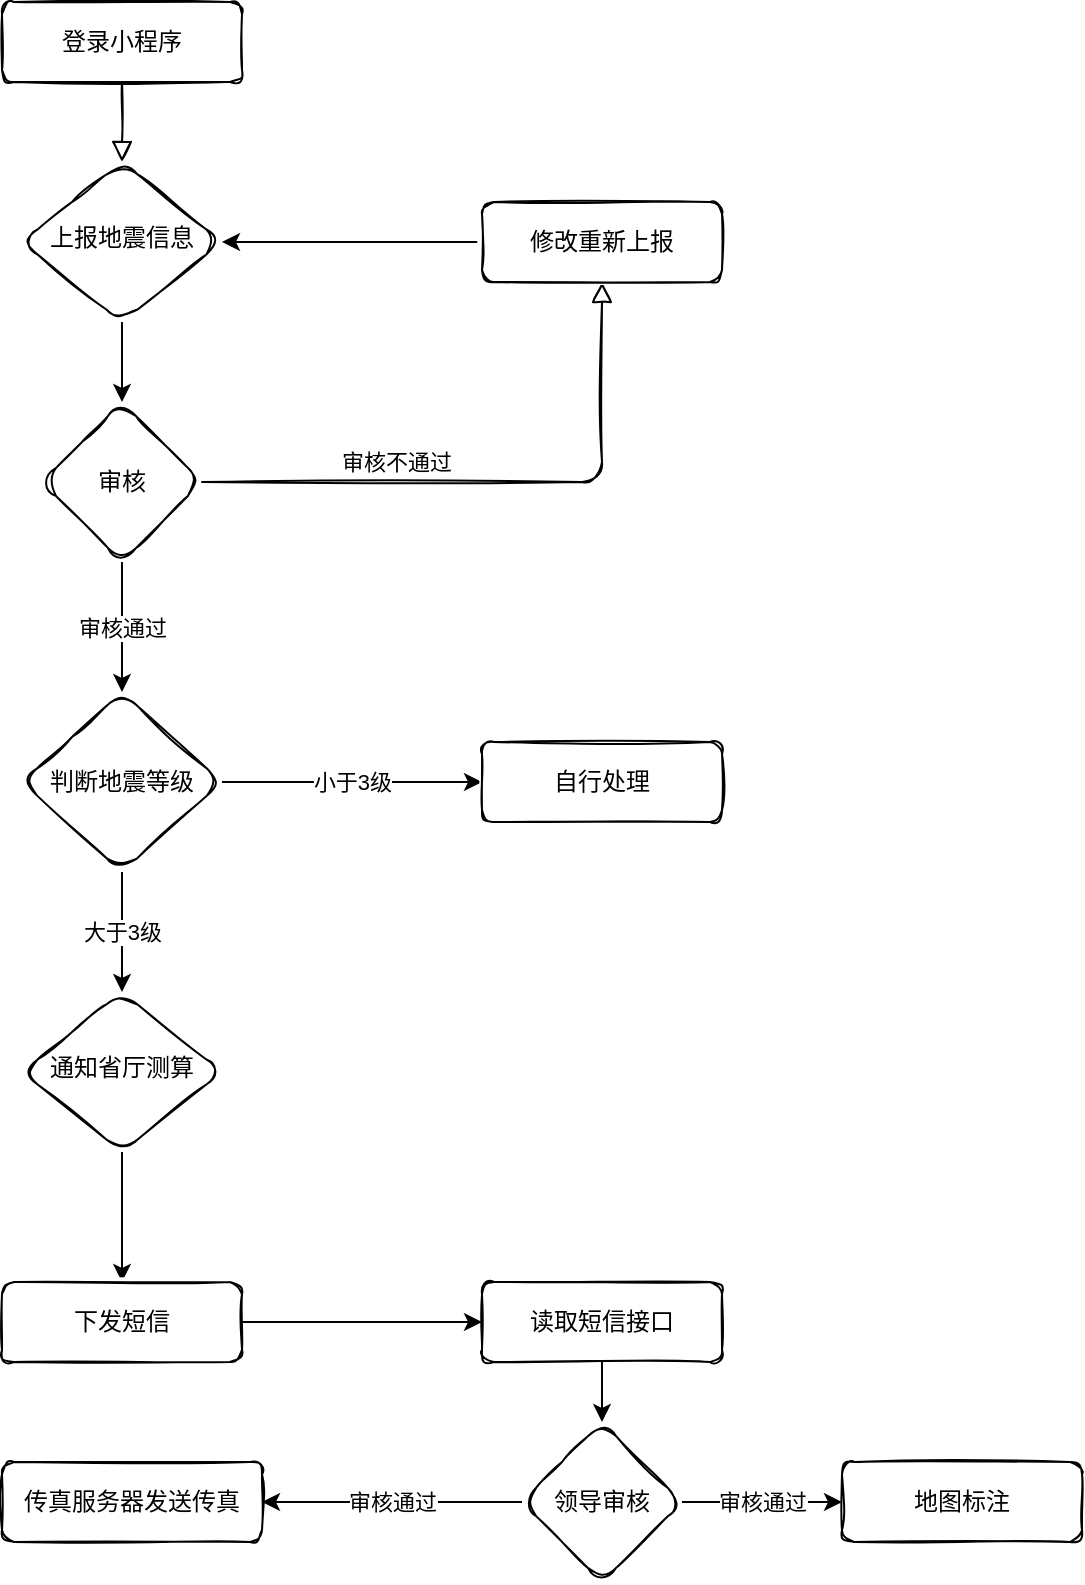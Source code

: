 <mxfile version="20.5.1" type="github">
  <diagram id="C5RBs43oDa-KdzZeNtuy" name="Page-1">
    <mxGraphModel dx="1422" dy="763" grid="1" gridSize="10" guides="1" tooltips="1" connect="1" arrows="1" fold="1" page="1" pageScale="1" pageWidth="827" pageHeight="1169" math="0" shadow="0">
      <root>
        <mxCell id="WIyWlLk6GJQsqaUBKTNV-0" />
        <mxCell id="WIyWlLk6GJQsqaUBKTNV-1" parent="WIyWlLk6GJQsqaUBKTNV-0" />
        <mxCell id="WIyWlLk6GJQsqaUBKTNV-2" value="" style="rounded=1;html=1;jettySize=auto;orthogonalLoop=1;fontSize=11;endArrow=block;endFill=0;endSize=8;strokeWidth=1;shadow=0;labelBackgroundColor=none;edgeStyle=orthogonalEdgeStyle;sketch=1;" parent="WIyWlLk6GJQsqaUBKTNV-1" source="WIyWlLk6GJQsqaUBKTNV-3" target="WIyWlLk6GJQsqaUBKTNV-6" edge="1">
          <mxGeometry relative="1" as="geometry" />
        </mxCell>
        <mxCell id="WIyWlLk6GJQsqaUBKTNV-3" value="登录小程序" style="rounded=1;whiteSpace=wrap;html=1;fontSize=12;glass=0;strokeWidth=1;shadow=0;sketch=1;" parent="WIyWlLk6GJQsqaUBKTNV-1" vertex="1">
          <mxGeometry x="55" y="62" width="120" height="40" as="geometry" />
        </mxCell>
        <mxCell id="WIyWlLk6GJQsqaUBKTNV-5" value="审核不通过" style="edgeStyle=orthogonalEdgeStyle;rounded=1;html=1;jettySize=auto;orthogonalLoop=1;fontSize=11;endArrow=block;endFill=0;endSize=8;strokeWidth=1;shadow=0;labelBackgroundColor=none;sketch=1;exitX=1;exitY=0.5;exitDx=0;exitDy=0;" parent="WIyWlLk6GJQsqaUBKTNV-1" source="i6gBwXqYcBnpPofDJY8L-14" target="WIyWlLk6GJQsqaUBKTNV-7" edge="1">
          <mxGeometry x="-0.357" y="10" relative="1" as="geometry">
            <mxPoint as="offset" />
            <mxPoint x="175" y="342" as="sourcePoint" />
          </mxGeometry>
        </mxCell>
        <mxCell id="i6gBwXqYcBnpPofDJY8L-16" style="edgeStyle=orthogonalEdgeStyle;rounded=0;orthogonalLoop=1;jettySize=auto;html=1;entryX=0.5;entryY=0;entryDx=0;entryDy=0;" edge="1" parent="WIyWlLk6GJQsqaUBKTNV-1" source="WIyWlLk6GJQsqaUBKTNV-6" target="i6gBwXqYcBnpPofDJY8L-14">
          <mxGeometry relative="1" as="geometry" />
        </mxCell>
        <mxCell id="WIyWlLk6GJQsqaUBKTNV-6" value="上报地震信息" style="rhombus;whiteSpace=wrap;html=1;shadow=0;fontFamily=Helvetica;fontSize=12;align=center;strokeWidth=1;spacing=6;spacingTop=-4;sketch=1;rounded=1;" parent="WIyWlLk6GJQsqaUBKTNV-1" vertex="1">
          <mxGeometry x="65" y="142" width="100" height="80" as="geometry" />
        </mxCell>
        <mxCell id="i6gBwXqYcBnpPofDJY8L-3" style="edgeStyle=orthogonalEdgeStyle;rounded=0;orthogonalLoop=1;jettySize=auto;html=1;entryX=1;entryY=0.5;entryDx=0;entryDy=0;" edge="1" parent="WIyWlLk6GJQsqaUBKTNV-1" source="WIyWlLk6GJQsqaUBKTNV-7" target="WIyWlLk6GJQsqaUBKTNV-6">
          <mxGeometry relative="1" as="geometry" />
        </mxCell>
        <mxCell id="WIyWlLk6GJQsqaUBKTNV-7" value="修改重新上报" style="rounded=1;whiteSpace=wrap;html=1;fontSize=12;glass=0;strokeWidth=1;shadow=0;sketch=1;" parent="WIyWlLk6GJQsqaUBKTNV-1" vertex="1">
          <mxGeometry x="295" y="162" width="120" height="40" as="geometry" />
        </mxCell>
        <mxCell id="i6gBwXqYcBnpPofDJY8L-8" style="edgeStyle=orthogonalEdgeStyle;rounded=0;orthogonalLoop=1;jettySize=auto;html=1;entryX=0.5;entryY=0;entryDx=0;entryDy=0;" edge="1" parent="WIyWlLk6GJQsqaUBKTNV-1" source="WIyWlLk6GJQsqaUBKTNV-10" target="WIyWlLk6GJQsqaUBKTNV-11">
          <mxGeometry relative="1" as="geometry" />
        </mxCell>
        <mxCell id="WIyWlLk6GJQsqaUBKTNV-10" value="通知省厅测算" style="rhombus;whiteSpace=wrap;html=1;shadow=0;fontFamily=Helvetica;fontSize=12;align=center;strokeWidth=1;spacing=6;spacingTop=-4;sketch=1;rounded=1;" parent="WIyWlLk6GJQsqaUBKTNV-1" vertex="1">
          <mxGeometry x="65" y="557" width="100" height="80" as="geometry" />
        </mxCell>
        <mxCell id="i6gBwXqYcBnpPofDJY8L-13" value="" style="edgeStyle=orthogonalEdgeStyle;rounded=0;orthogonalLoop=1;jettySize=auto;html=1;startArrow=none;" edge="1" parent="WIyWlLk6GJQsqaUBKTNV-1" source="i6gBwXqYcBnpPofDJY8L-24" target="i6gBwXqYcBnpPofDJY8L-12">
          <mxGeometry relative="1" as="geometry" />
        </mxCell>
        <mxCell id="i6gBwXqYcBnpPofDJY8L-25" value="" style="edgeStyle=orthogonalEdgeStyle;rounded=0;orthogonalLoop=1;jettySize=auto;html=1;" edge="1" parent="WIyWlLk6GJQsqaUBKTNV-1" source="WIyWlLk6GJQsqaUBKTNV-11" target="i6gBwXqYcBnpPofDJY8L-24">
          <mxGeometry relative="1" as="geometry" />
        </mxCell>
        <mxCell id="WIyWlLk6GJQsqaUBKTNV-11" value="下发短信" style="rounded=1;whiteSpace=wrap;html=1;fontSize=12;glass=0;strokeWidth=1;shadow=0;sketch=1;" parent="WIyWlLk6GJQsqaUBKTNV-1" vertex="1">
          <mxGeometry x="55" y="702" width="120" height="40" as="geometry" />
        </mxCell>
        <mxCell id="i6gBwXqYcBnpPofDJY8L-5" value="大于3级" style="edgeStyle=orthogonalEdgeStyle;rounded=0;orthogonalLoop=1;jettySize=auto;html=1;entryX=0.5;entryY=0;entryDx=0;entryDy=0;exitX=0.5;exitY=1;exitDx=0;exitDy=0;" edge="1" parent="WIyWlLk6GJQsqaUBKTNV-1" source="i6gBwXqYcBnpPofDJY8L-17" target="WIyWlLk6GJQsqaUBKTNV-10">
          <mxGeometry relative="1" as="geometry">
            <mxPoint x="125" y="502" as="sourcePoint" />
          </mxGeometry>
        </mxCell>
        <mxCell id="i6gBwXqYcBnpPofDJY8L-7" value="小于3级" style="edgeStyle=orthogonalEdgeStyle;rounded=0;orthogonalLoop=1;jettySize=auto;html=1;entryX=0;entryY=0.5;entryDx=0;entryDy=0;" edge="1" parent="WIyWlLk6GJQsqaUBKTNV-1" source="i6gBwXqYcBnpPofDJY8L-17" target="i6gBwXqYcBnpPofDJY8L-6">
          <mxGeometry relative="1" as="geometry">
            <mxPoint x="175" y="452" as="sourcePoint" />
          </mxGeometry>
        </mxCell>
        <mxCell id="i6gBwXqYcBnpPofDJY8L-4" value="审核通过" style="edgeStyle=orthogonalEdgeStyle;rounded=0;orthogonalLoop=1;jettySize=auto;html=1;exitX=0.5;exitY=1;exitDx=0;exitDy=0;" edge="1" parent="WIyWlLk6GJQsqaUBKTNV-1" source="i6gBwXqYcBnpPofDJY8L-14" target="i6gBwXqYcBnpPofDJY8L-17">
          <mxGeometry relative="1" as="geometry">
            <mxPoint x="115" y="362" as="sourcePoint" />
            <mxPoint x="115" y="432" as="targetPoint" />
          </mxGeometry>
        </mxCell>
        <mxCell id="i6gBwXqYcBnpPofDJY8L-6" value="自行处理" style="rounded=1;whiteSpace=wrap;html=1;fontSize=12;glass=0;strokeWidth=1;shadow=0;sketch=1;" vertex="1" parent="WIyWlLk6GJQsqaUBKTNV-1">
          <mxGeometry x="295" y="432" width="120" height="40" as="geometry" />
        </mxCell>
        <mxCell id="i6gBwXqYcBnpPofDJY8L-21" value="审核通过" style="edgeStyle=orthogonalEdgeStyle;rounded=0;orthogonalLoop=1;jettySize=auto;html=1;" edge="1" parent="WIyWlLk6GJQsqaUBKTNV-1" source="i6gBwXqYcBnpPofDJY8L-12" target="i6gBwXqYcBnpPofDJY8L-20">
          <mxGeometry relative="1" as="geometry" />
        </mxCell>
        <mxCell id="i6gBwXqYcBnpPofDJY8L-23" value="审核通过" style="edgeStyle=orthogonalEdgeStyle;rounded=0;orthogonalLoop=1;jettySize=auto;html=1;" edge="1" parent="WIyWlLk6GJQsqaUBKTNV-1" source="i6gBwXqYcBnpPofDJY8L-12" target="i6gBwXqYcBnpPofDJY8L-22">
          <mxGeometry relative="1" as="geometry" />
        </mxCell>
        <mxCell id="i6gBwXqYcBnpPofDJY8L-12" value="领导审核" style="rhombus;whiteSpace=wrap;html=1;rounded=1;glass=0;strokeWidth=1;shadow=0;sketch=1;" vertex="1" parent="WIyWlLk6GJQsqaUBKTNV-1">
          <mxGeometry x="315" y="772" width="80" height="80" as="geometry" />
        </mxCell>
        <mxCell id="i6gBwXqYcBnpPofDJY8L-14" value="审核" style="rhombus;whiteSpace=wrap;html=1;rounded=1;glass=0;strokeWidth=1;shadow=0;sketch=1;" vertex="1" parent="WIyWlLk6GJQsqaUBKTNV-1">
          <mxGeometry x="75" y="262" width="80" height="80" as="geometry" />
        </mxCell>
        <mxCell id="i6gBwXqYcBnpPofDJY8L-17" value="判断地震等级" style="rhombus;whiteSpace=wrap;html=1;rounded=1;glass=0;strokeWidth=1;shadow=0;sketch=1;" vertex="1" parent="WIyWlLk6GJQsqaUBKTNV-1">
          <mxGeometry x="65" y="407" width="100" height="90" as="geometry" />
        </mxCell>
        <mxCell id="i6gBwXqYcBnpPofDJY8L-20" value="传真服务器发送传真" style="whiteSpace=wrap;html=1;rounded=1;glass=0;strokeWidth=1;shadow=0;sketch=1;" vertex="1" parent="WIyWlLk6GJQsqaUBKTNV-1">
          <mxGeometry x="55" y="792" width="130" height="40" as="geometry" />
        </mxCell>
        <mxCell id="i6gBwXqYcBnpPofDJY8L-22" value="地图标注" style="whiteSpace=wrap;html=1;rounded=1;glass=0;strokeWidth=1;shadow=0;sketch=1;" vertex="1" parent="WIyWlLk6GJQsqaUBKTNV-1">
          <mxGeometry x="475" y="792" width="120" height="40" as="geometry" />
        </mxCell>
        <mxCell id="i6gBwXqYcBnpPofDJY8L-24" value="读取短信接口" style="rounded=1;whiteSpace=wrap;html=1;fontSize=12;glass=0;strokeWidth=1;shadow=0;sketch=1;" vertex="1" parent="WIyWlLk6GJQsqaUBKTNV-1">
          <mxGeometry x="295" y="702" width="120" height="40" as="geometry" />
        </mxCell>
        <mxCell id="i6gBwXqYcBnpPofDJY8L-26" value="" style="edgeStyle=orthogonalEdgeStyle;rounded=0;orthogonalLoop=1;jettySize=auto;html=1;endArrow=none;" edge="1" parent="WIyWlLk6GJQsqaUBKTNV-1" source="WIyWlLk6GJQsqaUBKTNV-11" target="i6gBwXqYcBnpPofDJY8L-24">
          <mxGeometry relative="1" as="geometry">
            <mxPoint x="175" y="722" as="sourcePoint" />
            <mxPoint x="385" y="722" as="targetPoint" />
          </mxGeometry>
        </mxCell>
      </root>
    </mxGraphModel>
  </diagram>
</mxfile>
